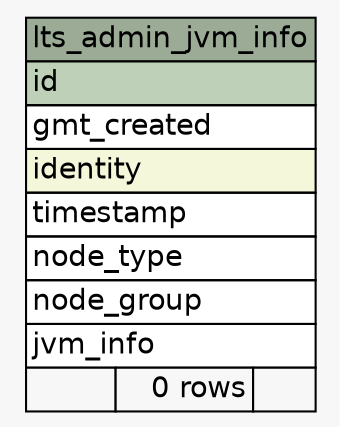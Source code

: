 // dot 2.36.0 on Windows 7 6.1
// SchemaSpy rev 590
digraph "lts_admin_jvm_info" {
  graph [
    rankdir="RL"
    bgcolor="#f7f7f7"
    nodesep="0.18"
    ranksep="0.46"
    fontname="Helvetica"
    fontsize="14"
  ];
  node [
    fontname="Helvetica"
    fontsize="14"
    shape="plaintext"
  ];
  edge [
    arrowsize="0.8"
  ];
  "lts_admin_jvm_info" [
    label=<
    <TABLE BORDER="0" CELLBORDER="1" CELLSPACING="0" BGCOLOR="#ffffff">
      <TR><TD COLSPAN="3" BGCOLOR="#9bab96" ALIGN="CENTER">lts_admin_jvm_info</TD></TR>
      <TR><TD PORT="id" COLSPAN="3" BGCOLOR="#bed1b8" ALIGN="LEFT">id</TD></TR>
      <TR><TD PORT="gmt_created" COLSPAN="3" ALIGN="LEFT">gmt_created</TD></TR>
      <TR><TD PORT="identity" COLSPAN="3" BGCOLOR="#f4f7da" ALIGN="LEFT">identity</TD></TR>
      <TR><TD PORT="timestamp" COLSPAN="3" ALIGN="LEFT">timestamp</TD></TR>
      <TR><TD PORT="node_type" COLSPAN="3" ALIGN="LEFT">node_type</TD></TR>
      <TR><TD PORT="node_group" COLSPAN="3" ALIGN="LEFT">node_group</TD></TR>
      <TR><TD PORT="jvm_info" COLSPAN="3" ALIGN="LEFT">jvm_info</TD></TR>
      <TR><TD ALIGN="LEFT" BGCOLOR="#f7f7f7">  </TD><TD ALIGN="RIGHT" BGCOLOR="#f7f7f7">0 rows</TD><TD ALIGN="RIGHT" BGCOLOR="#f7f7f7">  </TD></TR>
    </TABLE>>
    URL="tables/lts_admin_jvm_info.html"
    tooltip="lts_admin_jvm_info"
  ];
}
